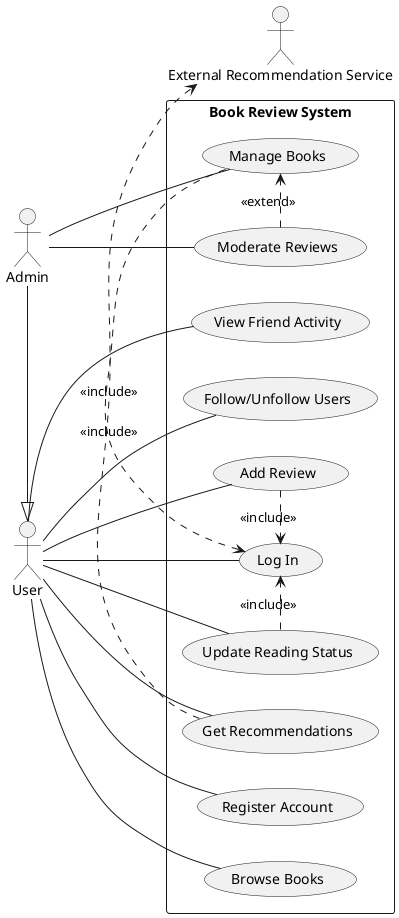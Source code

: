 @startuml
left to right direction

actor "User" as user
actor "Admin" as admin
actor "External Recommendation Service" as recommender

admin -|> user

rectangle "Book Review System" {
  usecase "Register Account" as UC1
  usecase "Log In" as UC2
  usecase "Browse Books" as UC3
  usecase "Add Review" as UC4
  usecase "Update Reading Status" as UC5
  usecase "View Friend Activity" as UC6
  usecase "Follow/Unfollow Users" as UC7
  usecase "Manage Books" as UC8
  usecase "Get Recommendations" as UC9
  usecase "Moderate Reviews" as UC10

  UC4 .> UC2 : <<include>>
  UC5 .> UC2 : <<include>>
  UC8 .> UC2 : <<include>>
  UC10 .> UC8 : <<extend>>
  UC9 .> recommender : <<include>>
}

user -- UC1
user -- UC2
user -- UC3
user -- UC4
user -- UC5
user -- UC6
user -- UC7
user -- UC9

admin -- UC8
admin -- UC10
@enduml
